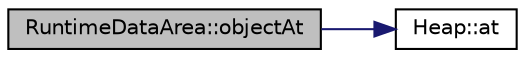 digraph "RuntimeDataArea::objectAt"
{
 // LATEX_PDF_SIZE
  edge [fontname="Helvetica",fontsize="10",labelfontname="Helvetica",labelfontsize="10"];
  node [fontname="Helvetica",fontsize="10",shape=record];
  rankdir="LR";
  Node1 [label="RuntimeDataArea::objectAt",height=0.2,width=0.4,color="black", fillcolor="grey75", style="filled", fontcolor="black",tooltip=" "];
  Node1 -> Node2 [color="midnightblue",fontsize="10",style="solid",fontname="Helvetica"];
  Node2 [label="Heap::at",height=0.2,width=0.4,color="black", fillcolor="white", style="filled",URL="$class_heap.html#ae3962ba3eee949e7fa6c903692213ea0",tooltip=" "];
}

